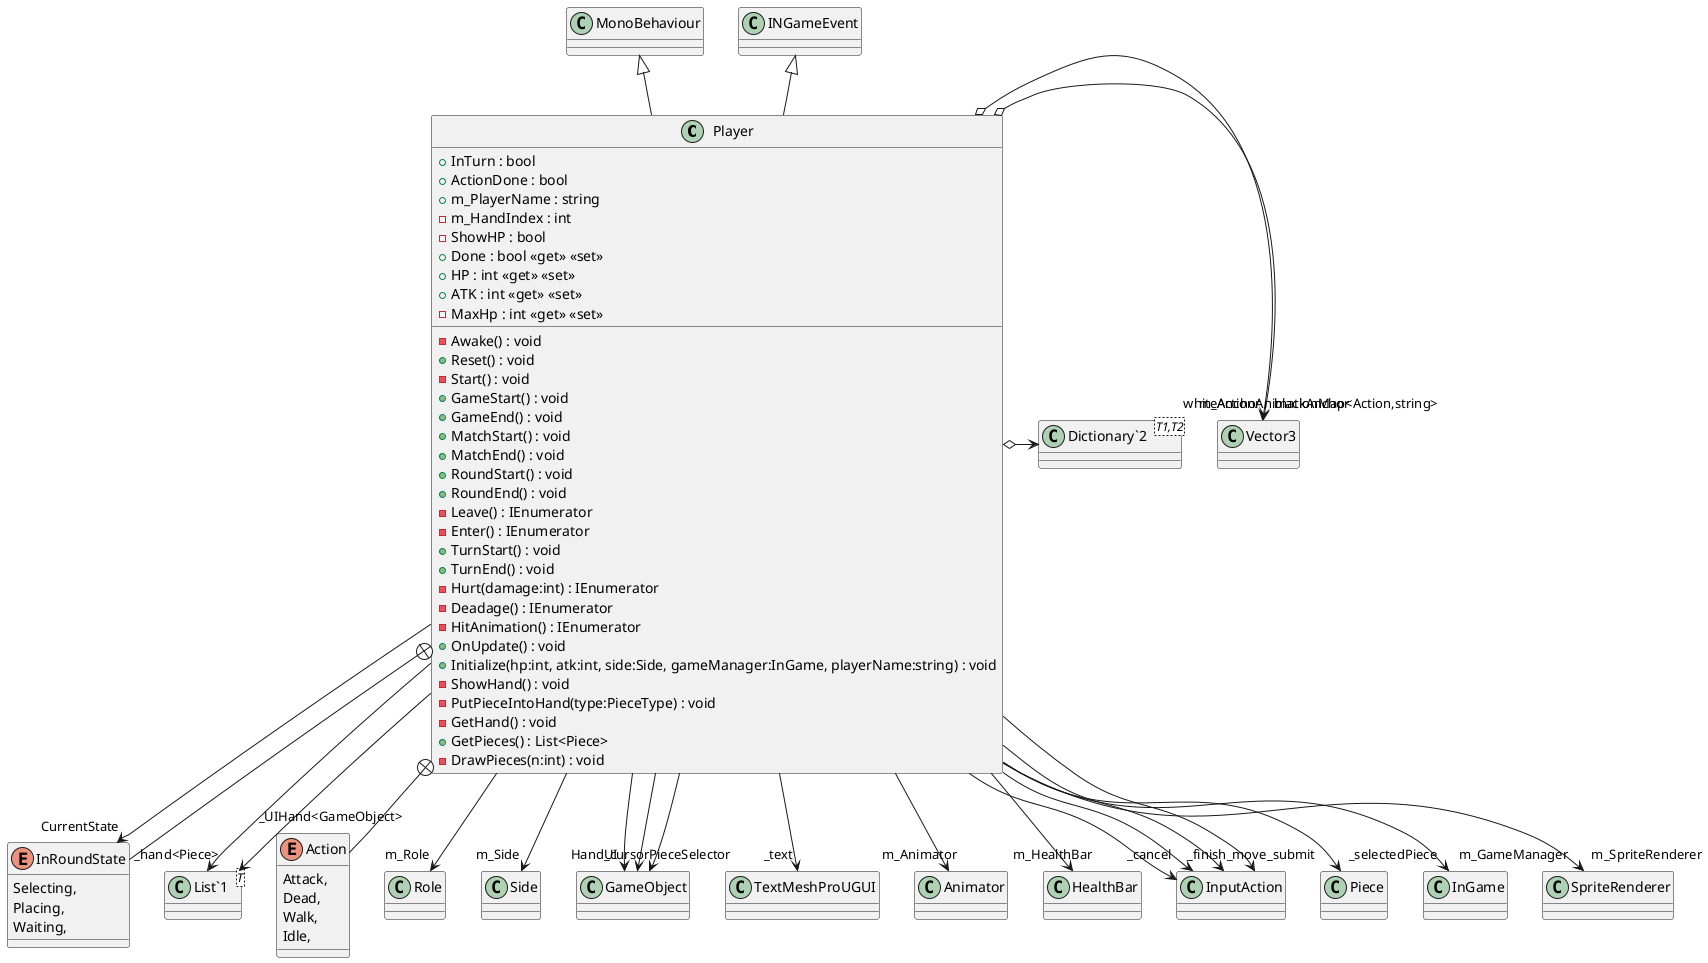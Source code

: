 @startuml
class Player {
    + InTurn : bool
    + ActionDone : bool
    + m_PlayerName : string
    - m_HandIndex : int
    - ShowHP : bool
    + Done : bool <<get>> <<set>>
    + HP : int <<get>> <<set>>
    + ATK : int <<get>> <<set>>
    - MaxHp : int <<get>> <<set>>
    - Awake() : void
    + Reset() : void
    - Start() : void
    + GameStart() : void
    + GameEnd() : void
    + MatchStart() : void
    + MatchEnd() : void
    + RoundStart() : void
    + RoundEnd() : void
    - Leave() : IEnumerator
    - Enter() : IEnumerator
    + TurnStart() : void
    + TurnEnd() : void
    - Hurt(damage:int) : IEnumerator
    - Deadage() : IEnumerator
    - HitAnimation() : IEnumerator
    + OnUpdate() : void
    + Initialize(hp:int, atk:int, side:Side, gameManager:InGame, playerName:string) : void
    - ShowHand() : void
    - PutPieceIntoHand(type:PieceType) : void
    - GetHand() : void
    + GetPieces() : List<Piece>
    - DrawPieces(n:int) : void
}
enum InRoundState {
    Selecting,
    Placing,
    Waiting,
}
class "Dictionary`2"<T1,T2> {
}
class "List`1"<T> {
}
enum Action {
    Attack,
    Dead,
    Walk,
    Idle,
}
MonoBehaviour <|-- Player
INGameEvent <|-- Player
Player o-> "whiteAnchor" Vector3
Player o-> "blackAnchor" Vector3
Player --> "m_Role" Role
Player --> "m_Side" Side
Player --> "HandUI" GameObject
Player --> "PieceSelector" GameObject
Player --> "CurrentState" InRoundState
Player --> "_text" TextMeshProUGUI
Player --> "m_Animator" Animator
Player --> "m_HealthBar" HealthBar
Player o-> "m_ActionAnimationMap<Action,string>" "Dictionary`2"
Player --> "_cancel" InputAction
Player --> "_cursor" GameObject
Player --> "_finish" InputAction
Player --> "_hand<Piece>" "List`1"
Player --> "_move" InputAction
Player --> "_selectedPiece" Piece
Player --> "_submit" InputAction
Player --> "_UIHand<GameObject>" "List`1"
Player --> "m_GameManager" InGame
Player --> "m_SpriteRenderer" SpriteRenderer
Player +-- InRoundState
Player +-- Action
@enduml
